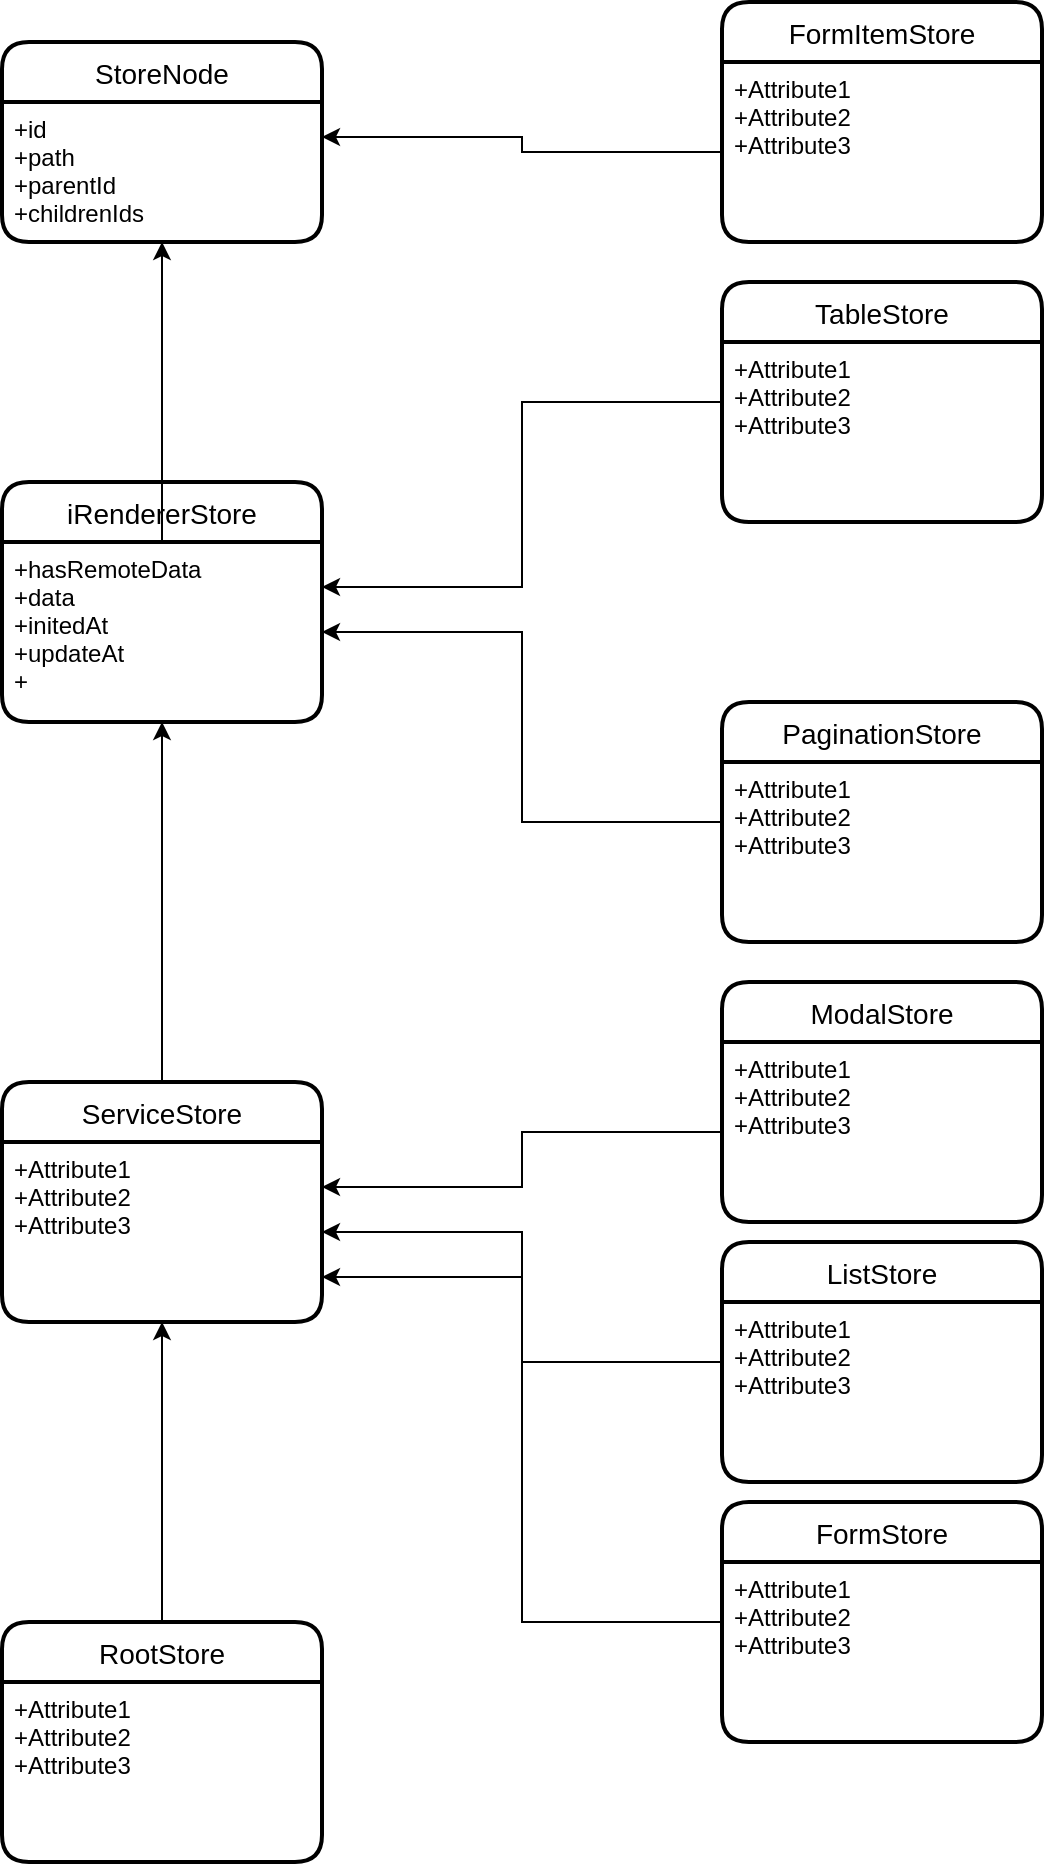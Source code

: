 <mxfile version="14.8.2" type="github">
  <diagram id="obgGVPXsm22ozdmGhFrW" name="Page-1">
    <mxGraphModel dx="1422" dy="1963" grid="1" gridSize="10" guides="1" tooltips="1" connect="1" arrows="1" fold="1" page="1" pageScale="1" pageWidth="827" pageHeight="1169" math="0" shadow="0">
      <root>
        <mxCell id="0" />
        <mxCell id="1" parent="0" />
        <mxCell id="2ziKievKxFcIbridoAFm-7" value="StoreNode" style="swimlane;childLayout=stackLayout;horizontal=1;startSize=30;horizontalStack=0;rounded=1;fontSize=14;fontStyle=0;strokeWidth=2;resizeParent=0;resizeLast=1;shadow=0;dashed=0;align=center;" vertex="1" parent="1">
          <mxGeometry x="100" y="-100" width="160" height="100" as="geometry" />
        </mxCell>
        <mxCell id="2ziKievKxFcIbridoAFm-8" value="+id&#xa;+path&#xa;+parentId&#xa;+childrenIds" style="align=left;strokeColor=none;fillColor=none;spacingLeft=4;fontSize=12;verticalAlign=top;resizable=0;rotatable=0;part=1;" vertex="1" parent="2ziKievKxFcIbridoAFm-7">
          <mxGeometry y="30" width="160" height="70" as="geometry" />
        </mxCell>
        <mxCell id="2ziKievKxFcIbridoAFm-9" value="iRendererStore" style="swimlane;childLayout=stackLayout;horizontal=1;startSize=30;horizontalStack=0;rounded=1;fontSize=14;fontStyle=0;strokeWidth=2;resizeParent=0;resizeLast=1;shadow=0;dashed=0;align=center;" vertex="1" parent="1">
          <mxGeometry x="100" y="120" width="160" height="120" as="geometry" />
        </mxCell>
        <mxCell id="2ziKievKxFcIbridoAFm-10" value="+hasRemoteData&#xa;+data&#xa;+initedAt&#xa;+updateAt&#xa;+" style="align=left;strokeColor=none;fillColor=none;spacingLeft=4;fontSize=12;verticalAlign=top;resizable=0;rotatable=0;part=1;" vertex="1" parent="2ziKievKxFcIbridoAFm-9">
          <mxGeometry y="30" width="160" height="90" as="geometry" />
        </mxCell>
        <mxCell id="2ziKievKxFcIbridoAFm-11" value="" style="edgeStyle=orthogonalEdgeStyle;rounded=0;orthogonalLoop=1;jettySize=auto;html=1;" edge="1" parent="1" source="2ziKievKxFcIbridoAFm-10" target="2ziKievKxFcIbridoAFm-8">
          <mxGeometry relative="1" as="geometry" />
        </mxCell>
        <mxCell id="2ziKievKxFcIbridoAFm-14" style="edgeStyle=orthogonalEdgeStyle;rounded=0;orthogonalLoop=1;jettySize=auto;html=1;entryX=0.5;entryY=1;entryDx=0;entryDy=0;" edge="1" parent="1" source="2ziKievKxFcIbridoAFm-12" target="2ziKievKxFcIbridoAFm-10">
          <mxGeometry relative="1" as="geometry" />
        </mxCell>
        <mxCell id="2ziKievKxFcIbridoAFm-12" value="ServiceStore" style="swimlane;childLayout=stackLayout;horizontal=1;startSize=30;horizontalStack=0;rounded=1;fontSize=14;fontStyle=0;strokeWidth=2;resizeParent=0;resizeLast=1;shadow=0;dashed=0;align=center;" vertex="1" parent="1">
          <mxGeometry x="100" y="420" width="160" height="120" as="geometry" />
        </mxCell>
        <mxCell id="2ziKievKxFcIbridoAFm-13" value="+Attribute1&#xa;+Attribute2&#xa;+Attribute3" style="align=left;strokeColor=none;fillColor=none;spacingLeft=4;fontSize=12;verticalAlign=top;resizable=0;rotatable=0;part=1;" vertex="1" parent="2ziKievKxFcIbridoAFm-12">
          <mxGeometry y="30" width="160" height="90" as="geometry" />
        </mxCell>
        <mxCell id="2ziKievKxFcIbridoAFm-17" style="edgeStyle=orthogonalEdgeStyle;rounded=0;orthogonalLoop=1;jettySize=auto;html=1;exitX=0.5;exitY=0;exitDx=0;exitDy=0;entryX=0.5;entryY=1;entryDx=0;entryDy=0;" edge="1" parent="1" source="2ziKievKxFcIbridoAFm-15" target="2ziKievKxFcIbridoAFm-13">
          <mxGeometry relative="1" as="geometry" />
        </mxCell>
        <mxCell id="2ziKievKxFcIbridoAFm-15" value="RootStore" style="swimlane;childLayout=stackLayout;horizontal=1;startSize=30;horizontalStack=0;rounded=1;fontSize=14;fontStyle=0;strokeWidth=2;resizeParent=0;resizeLast=1;shadow=0;dashed=0;align=center;" vertex="1" parent="1">
          <mxGeometry x="100" y="690" width="160" height="120" as="geometry" />
        </mxCell>
        <mxCell id="2ziKievKxFcIbridoAFm-16" value="+Attribute1&#xa;+Attribute2&#xa;+Attribute3" style="align=left;strokeColor=none;fillColor=none;spacingLeft=4;fontSize=12;verticalAlign=top;resizable=0;rotatable=0;part=1;" vertex="1" parent="2ziKievKxFcIbridoAFm-15">
          <mxGeometry y="30" width="160" height="90" as="geometry" />
        </mxCell>
        <mxCell id="2ziKievKxFcIbridoAFm-20" style="edgeStyle=orthogonalEdgeStyle;rounded=0;orthogonalLoop=1;jettySize=auto;html=1;entryX=1;entryY=0.5;entryDx=0;entryDy=0;" edge="1" parent="1" source="2ziKievKxFcIbridoAFm-18" target="2ziKievKxFcIbridoAFm-10">
          <mxGeometry relative="1" as="geometry" />
        </mxCell>
        <mxCell id="2ziKievKxFcIbridoAFm-18" value="PaginationStore" style="swimlane;childLayout=stackLayout;horizontal=1;startSize=30;horizontalStack=0;rounded=1;fontSize=14;fontStyle=0;strokeWidth=2;resizeParent=0;resizeLast=1;shadow=0;dashed=0;align=center;" vertex="1" parent="1">
          <mxGeometry x="460" y="230" width="160" height="120" as="geometry" />
        </mxCell>
        <mxCell id="2ziKievKxFcIbridoAFm-19" value="+Attribute1&#xa;+Attribute2&#xa;+Attribute3" style="align=left;strokeColor=none;fillColor=none;spacingLeft=4;fontSize=12;verticalAlign=top;resizable=0;rotatable=0;part=1;" vertex="1" parent="2ziKievKxFcIbridoAFm-18">
          <mxGeometry y="30" width="160" height="90" as="geometry" />
        </mxCell>
        <mxCell id="2ziKievKxFcIbridoAFm-23" style="edgeStyle=orthogonalEdgeStyle;rounded=0;orthogonalLoop=1;jettySize=auto;html=1;entryX=1;entryY=0.25;entryDx=0;entryDy=0;" edge="1" parent="1" source="2ziKievKxFcIbridoAFm-21" target="2ziKievKxFcIbridoAFm-10">
          <mxGeometry relative="1" as="geometry">
            <mxPoint x="250" y="288" as="targetPoint" />
          </mxGeometry>
        </mxCell>
        <mxCell id="2ziKievKxFcIbridoAFm-21" value="TableStore" style="swimlane;childLayout=stackLayout;horizontal=1;startSize=30;horizontalStack=0;rounded=1;fontSize=14;fontStyle=0;strokeWidth=2;resizeParent=0;resizeLast=1;shadow=0;dashed=0;align=center;" vertex="1" parent="1">
          <mxGeometry x="460" y="20" width="160" height="120" as="geometry" />
        </mxCell>
        <mxCell id="2ziKievKxFcIbridoAFm-22" value="+Attribute1&#xa;+Attribute2&#xa;+Attribute3" style="align=left;strokeColor=none;fillColor=none;spacingLeft=4;fontSize=12;verticalAlign=top;resizable=0;rotatable=0;part=1;" vertex="1" parent="2ziKievKxFcIbridoAFm-21">
          <mxGeometry y="30" width="160" height="90" as="geometry" />
        </mxCell>
        <mxCell id="2ziKievKxFcIbridoAFm-24" value="ModalStore" style="swimlane;childLayout=stackLayout;horizontal=1;startSize=30;horizontalStack=0;rounded=1;fontSize=14;fontStyle=0;strokeWidth=2;resizeParent=0;resizeLast=1;shadow=0;dashed=0;align=center;" vertex="1" parent="1">
          <mxGeometry x="460" y="370" width="160" height="120" as="geometry" />
        </mxCell>
        <mxCell id="2ziKievKxFcIbridoAFm-25" value="+Attribute1&#xa;+Attribute2&#xa;+Attribute3" style="align=left;strokeColor=none;fillColor=none;spacingLeft=4;fontSize=12;verticalAlign=top;resizable=0;rotatable=0;part=1;" vertex="1" parent="2ziKievKxFcIbridoAFm-24">
          <mxGeometry y="30" width="160" height="90" as="geometry" />
        </mxCell>
        <mxCell id="2ziKievKxFcIbridoAFm-26" style="edgeStyle=orthogonalEdgeStyle;rounded=0;orthogonalLoop=1;jettySize=auto;html=1;entryX=1;entryY=0.25;entryDx=0;entryDy=0;" edge="1" parent="1" source="2ziKievKxFcIbridoAFm-25" target="2ziKievKxFcIbridoAFm-13">
          <mxGeometry relative="1" as="geometry" />
        </mxCell>
        <mxCell id="2ziKievKxFcIbridoAFm-29" style="edgeStyle=orthogonalEdgeStyle;rounded=0;orthogonalLoop=1;jettySize=auto;html=1;entryX=1;entryY=0.5;entryDx=0;entryDy=0;" edge="1" parent="1" source="2ziKievKxFcIbridoAFm-27" target="2ziKievKxFcIbridoAFm-13">
          <mxGeometry relative="1" as="geometry" />
        </mxCell>
        <mxCell id="2ziKievKxFcIbridoAFm-27" value="ListStore" style="swimlane;childLayout=stackLayout;horizontal=1;startSize=30;horizontalStack=0;rounded=1;fontSize=14;fontStyle=0;strokeWidth=2;resizeParent=0;resizeLast=1;shadow=0;dashed=0;align=center;" vertex="1" parent="1">
          <mxGeometry x="460" y="500" width="160" height="120" as="geometry" />
        </mxCell>
        <mxCell id="2ziKievKxFcIbridoAFm-28" value="+Attribute1&#xa;+Attribute2&#xa;+Attribute3" style="align=left;strokeColor=none;fillColor=none;spacingLeft=4;fontSize=12;verticalAlign=top;resizable=0;rotatable=0;part=1;" vertex="1" parent="2ziKievKxFcIbridoAFm-27">
          <mxGeometry y="30" width="160" height="90" as="geometry" />
        </mxCell>
        <mxCell id="2ziKievKxFcIbridoAFm-30" value="FormItemStore" style="swimlane;childLayout=stackLayout;horizontal=1;startSize=30;horizontalStack=0;rounded=1;fontSize=14;fontStyle=0;strokeWidth=2;resizeParent=0;resizeLast=1;shadow=0;dashed=0;align=center;" vertex="1" parent="1">
          <mxGeometry x="460" y="-120" width="160" height="120" as="geometry" />
        </mxCell>
        <mxCell id="2ziKievKxFcIbridoAFm-31" value="+Attribute1&#xa;+Attribute2&#xa;+Attribute3" style="align=left;strokeColor=none;fillColor=none;spacingLeft=4;fontSize=12;verticalAlign=top;resizable=0;rotatable=0;part=1;" vertex="1" parent="2ziKievKxFcIbridoAFm-30">
          <mxGeometry y="30" width="160" height="90" as="geometry" />
        </mxCell>
        <mxCell id="2ziKievKxFcIbridoAFm-32" style="edgeStyle=orthogonalEdgeStyle;rounded=0;orthogonalLoop=1;jettySize=auto;html=1;entryX=1;entryY=0.25;entryDx=0;entryDy=0;" edge="1" parent="1" source="2ziKievKxFcIbridoAFm-31" target="2ziKievKxFcIbridoAFm-8">
          <mxGeometry relative="1" as="geometry" />
        </mxCell>
        <mxCell id="2ziKievKxFcIbridoAFm-35" style="edgeStyle=orthogonalEdgeStyle;rounded=0;orthogonalLoop=1;jettySize=auto;html=1;entryX=1;entryY=0.75;entryDx=0;entryDy=0;" edge="1" parent="1" source="2ziKievKxFcIbridoAFm-33" target="2ziKievKxFcIbridoAFm-13">
          <mxGeometry relative="1" as="geometry" />
        </mxCell>
        <mxCell id="2ziKievKxFcIbridoAFm-33" value="FormStore" style="swimlane;childLayout=stackLayout;horizontal=1;startSize=30;horizontalStack=0;rounded=1;fontSize=14;fontStyle=0;strokeWidth=2;resizeParent=0;resizeLast=1;shadow=0;dashed=0;align=center;" vertex="1" parent="1">
          <mxGeometry x="460" y="630" width="160" height="120" as="geometry" />
        </mxCell>
        <mxCell id="2ziKievKxFcIbridoAFm-34" value="+Attribute1&#xa;+Attribute2&#xa;+Attribute3" style="align=left;strokeColor=none;fillColor=none;spacingLeft=4;fontSize=12;verticalAlign=top;resizable=0;rotatable=0;part=1;" vertex="1" parent="2ziKievKxFcIbridoAFm-33">
          <mxGeometry y="30" width="160" height="90" as="geometry" />
        </mxCell>
      </root>
    </mxGraphModel>
  </diagram>
</mxfile>
